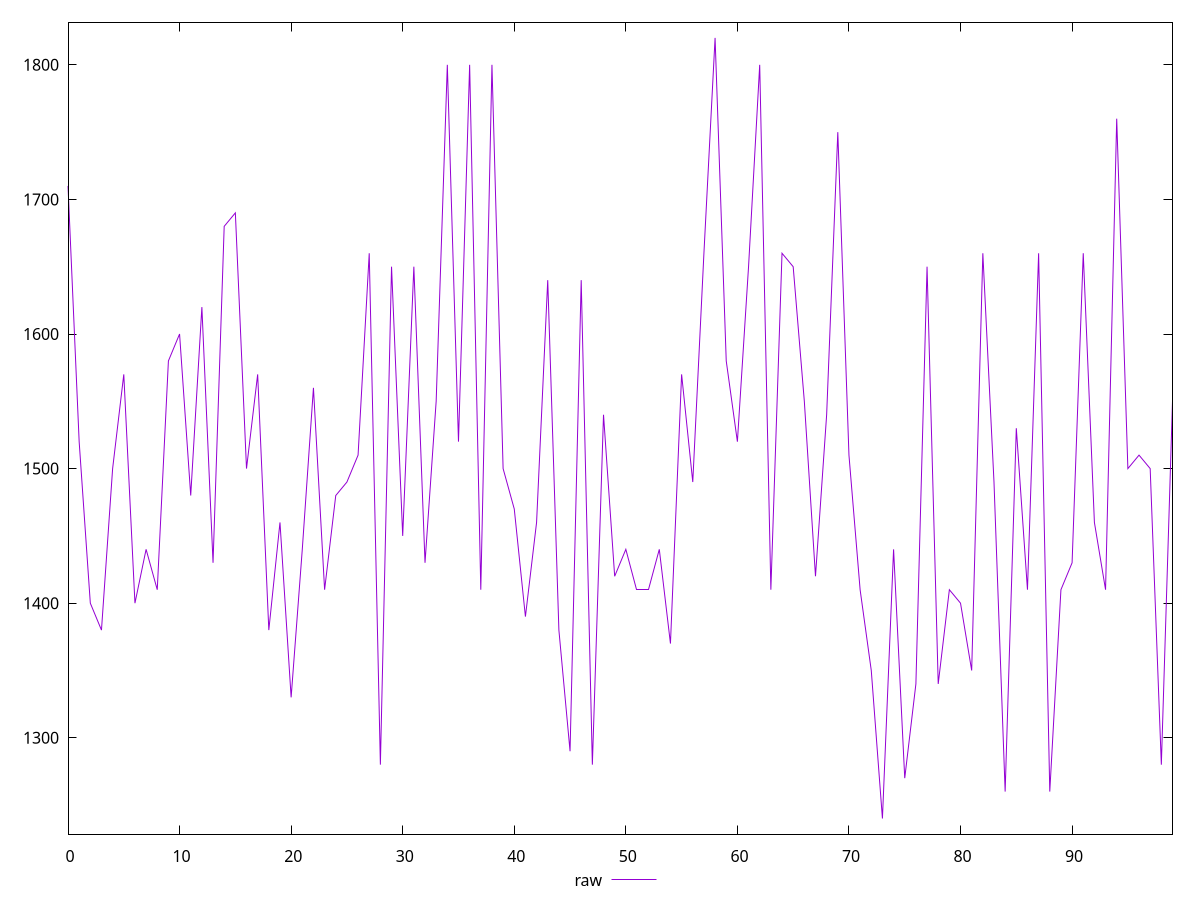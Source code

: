 reset

$raw <<EOF
0 1710
1 1520
2 1400
3 1380
4 1500
5 1570
6 1400
7 1440
8 1410
9 1580
10 1600
11 1480
12 1620
13 1430
14 1680
15 1690
16 1500
17 1570
18 1380
19 1460
20 1330
21 1440
22 1560
23 1410
24 1480
25 1490
26 1510
27 1660
28 1280
29 1650
30 1450
31 1650
32 1430
33 1550
34 1800
35 1520
36 1800
37 1410
38 1800
39 1500
40 1470
41 1390
42 1460
43 1640
44 1380
45 1290
46 1640
47 1280
48 1540
49 1420
50 1440
51 1410
52 1410
53 1440
54 1370
55 1570
56 1490
57 1660
58 1820
59 1580
60 1520
61 1650
62 1800
63 1410
64 1660
65 1650
66 1550
67 1420
68 1540
69 1750
70 1510
71 1410
72 1350
73 1240
74 1440
75 1270
76 1340
77 1650
78 1340
79 1410
80 1400
81 1350
82 1660
83 1490
84 1260
85 1530
86 1410
87 1660
88 1260
89 1410
90 1430
91 1660
92 1460
93 1410
94 1760
95 1500
96 1510
97 1500
98 1280
99 1550
EOF

set key outside below
set xrange [0:99]
set yrange [1228.4:1831.6]
set trange [1228.4:1831.6]
set terminal svg size 640, 500 enhanced background rgb 'white'
set output "report_00013_2021-02-09T12-04-24.940Z/uses-text-compression/samples/pages+cached+noadtech+nomedia+nocss/raw/values.svg"

plot $raw title "raw" with line

reset
